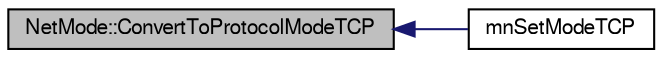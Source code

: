 digraph G
{
  edge [fontname="FreeSans",fontsize="10",labelfontname="FreeSans",labelfontsize="10"];
  node [fontname="FreeSans",fontsize="10",shape=record];
  rankdir=LR;
  Node1 [label="NetMode::ConvertToProtocolModeTCP",height=0.2,width=0.4,color="black", fillcolor="grey75", style="filled" fontcolor="black"];
  Node1 -> Node2 [dir=back,color="midnightblue",fontsize="10",style="solid",fontname="FreeSans"];
  Node2 [label="mnSetModeTCP",height=0.2,width=0.4,color="black", fillcolor="white", style="filled",URL="$group__proc_commands.html#ga5166eca37da12ea9a75a1896c22b9e7e"];
}
